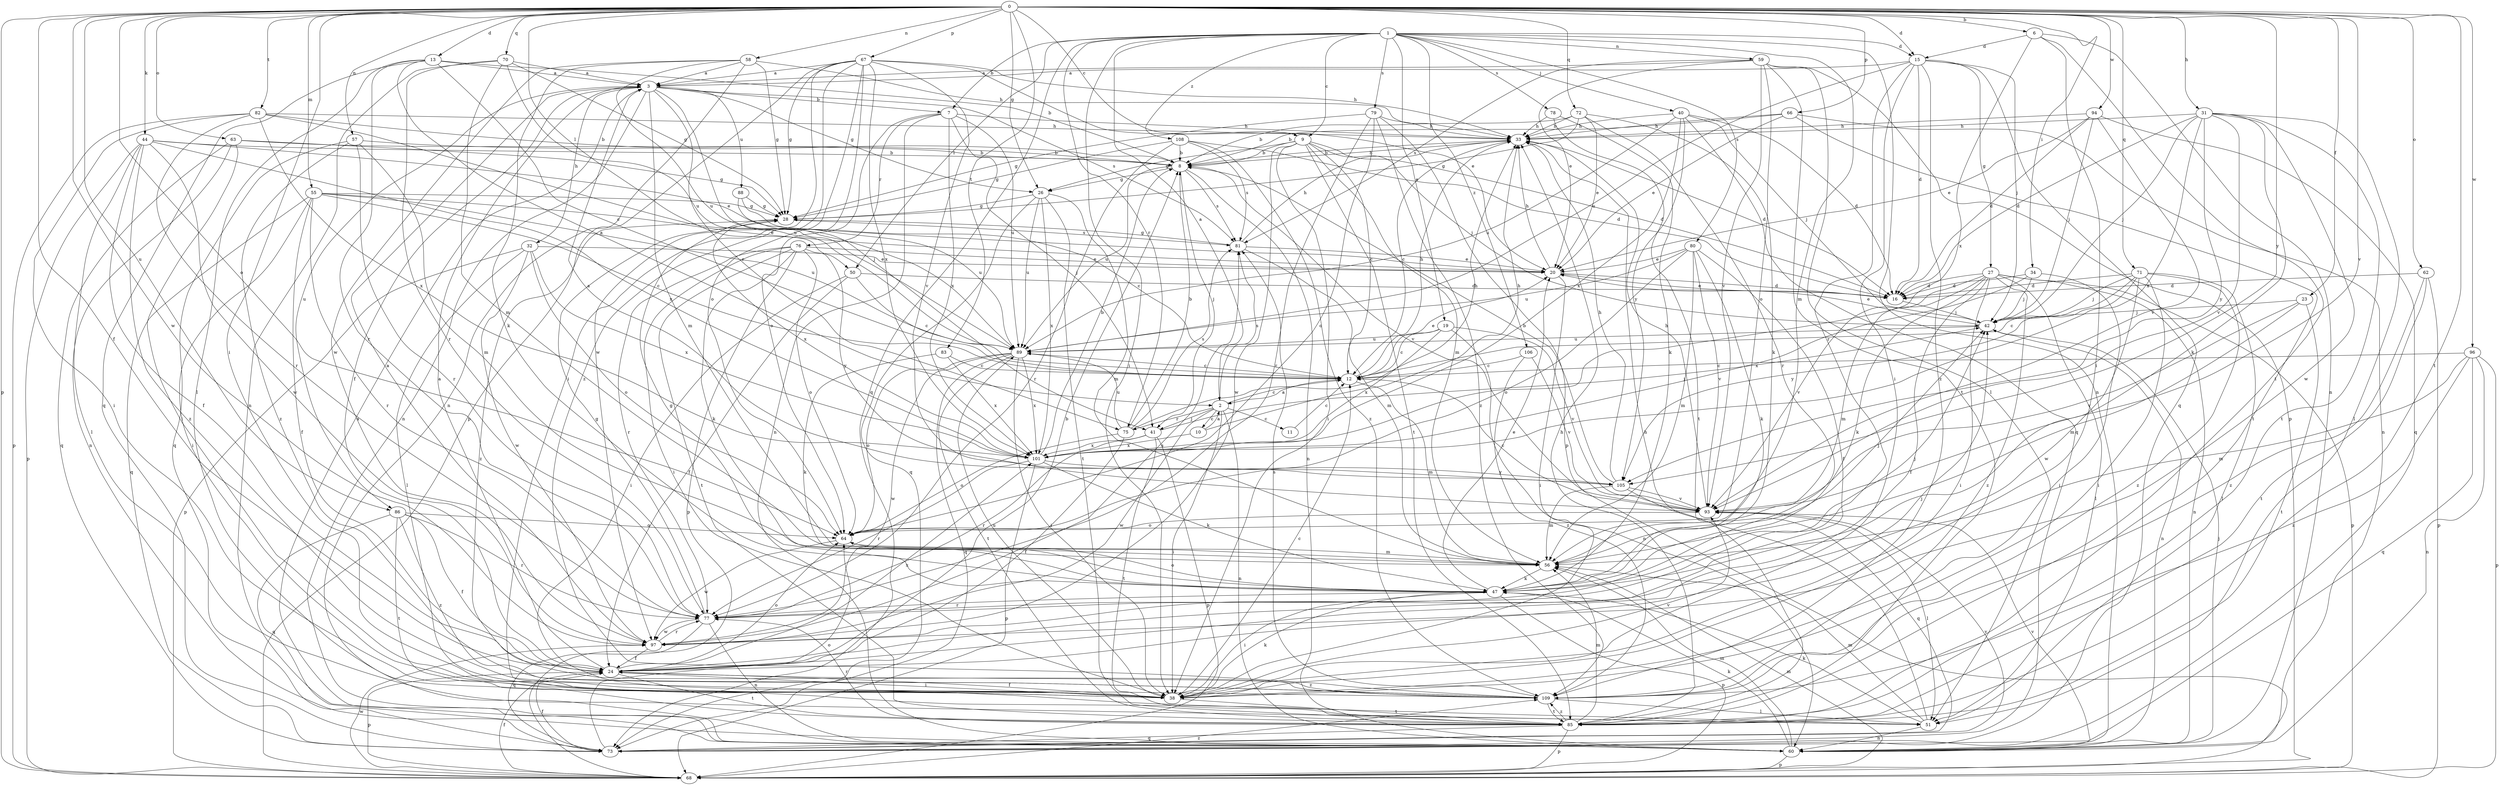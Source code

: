 strict digraph  {
0;
1;
2;
3;
6;
7;
8;
9;
10;
11;
12;
13;
15;
16;
19;
20;
23;
24;
26;
27;
28;
31;
32;
33;
34;
38;
40;
41;
42;
44;
47;
50;
51;
55;
56;
57;
58;
59;
60;
62;
63;
64;
66;
67;
68;
70;
71;
72;
73;
75;
76;
77;
78;
79;
80;
81;
82;
83;
85;
86;
88;
89;
93;
94;
96;
97;
101;
105;
106;
108;
109;
0 -> 6  [label=b];
0 -> 9  [label=c];
0 -> 13  [label=d];
0 -> 15  [label=d];
0 -> 23  [label=f];
0 -> 24  [label=f];
0 -> 26  [label=g];
0 -> 31  [label=h];
0 -> 34  [label=i];
0 -> 38  [label=i];
0 -> 44  [label=k];
0 -> 50  [label=l];
0 -> 55  [label=m];
0 -> 57  [label=n];
0 -> 58  [label=n];
0 -> 62  [label=o];
0 -> 63  [label=o];
0 -> 64  [label=o];
0 -> 66  [label=p];
0 -> 67  [label=p];
0 -> 68  [label=p];
0 -> 70  [label=q];
0 -> 71  [label=q];
0 -> 72  [label=q];
0 -> 82  [label=t];
0 -> 83  [label=t];
0 -> 85  [label=t];
0 -> 86  [label=u];
0 -> 93  [label=v];
0 -> 94  [label=w];
0 -> 96  [label=w];
0 -> 97  [label=w];
0 -> 105  [label=y];
1 -> 2  [label=a];
1 -> 7  [label=b];
1 -> 9  [label=c];
1 -> 15  [label=d];
1 -> 19  [label=e];
1 -> 38  [label=i];
1 -> 40  [label=j];
1 -> 50  [label=l];
1 -> 56  [label=m];
1 -> 59  [label=n];
1 -> 60  [label=n];
1 -> 73  [label=q];
1 -> 75  [label=r];
1 -> 78  [label=s];
1 -> 79  [label=s];
1 -> 80  [label=s];
1 -> 106  [label=z];
1 -> 108  [label=z];
2 -> 10  [label=c];
2 -> 11  [label=c];
2 -> 12  [label=c];
2 -> 38  [label=i];
2 -> 41  [label=j];
2 -> 60  [label=n];
2 -> 75  [label=r];
2 -> 81  [label=s];
2 -> 97  [label=w];
3 -> 7  [label=b];
3 -> 24  [label=f];
3 -> 26  [label=g];
3 -> 32  [label=h];
3 -> 41  [label=j];
3 -> 56  [label=m];
3 -> 60  [label=n];
3 -> 75  [label=r];
3 -> 81  [label=s];
3 -> 86  [label=u];
3 -> 88  [label=u];
6 -> 15  [label=d];
6 -> 38  [label=i];
6 -> 60  [label=n];
6 -> 85  [label=t];
6 -> 101  [label=x];
7 -> 33  [label=h];
7 -> 41  [label=j];
7 -> 60  [label=n];
7 -> 64  [label=o];
7 -> 76  [label=r];
7 -> 89  [label=u];
7 -> 101  [label=x];
8 -> 26  [label=g];
8 -> 33  [label=h];
8 -> 41  [label=j];
8 -> 60  [label=n];
8 -> 81  [label=s];
8 -> 89  [label=u];
8 -> 93  [label=v];
9 -> 8  [label=b];
9 -> 12  [label=c];
9 -> 16  [label=d];
9 -> 26  [label=g];
9 -> 38  [label=i];
9 -> 42  [label=j];
9 -> 56  [label=m];
9 -> 85  [label=t];
9 -> 97  [label=w];
10 -> 2  [label=a];
10 -> 33  [label=h];
10 -> 101  [label=x];
11 -> 12  [label=c];
12 -> 2  [label=a];
12 -> 20  [label=e];
12 -> 33  [label=h];
12 -> 56  [label=m];
13 -> 2  [label=a];
13 -> 3  [label=a];
13 -> 8  [label=b];
13 -> 12  [label=c];
13 -> 51  [label=l];
13 -> 73  [label=q];
13 -> 77  [label=r];
15 -> 3  [label=a];
15 -> 16  [label=d];
15 -> 27  [label=g];
15 -> 38  [label=i];
15 -> 42  [label=j];
15 -> 73  [label=q];
15 -> 77  [label=r];
15 -> 89  [label=u];
15 -> 109  [label=z];
16 -> 20  [label=e];
16 -> 42  [label=j];
19 -> 12  [label=c];
19 -> 60  [label=n];
19 -> 89  [label=u];
19 -> 93  [label=v];
19 -> 101  [label=x];
20 -> 16  [label=d];
20 -> 33  [label=h];
20 -> 38  [label=i];
23 -> 42  [label=j];
23 -> 56  [label=m];
23 -> 85  [label=t];
23 -> 93  [label=v];
24 -> 3  [label=a];
24 -> 8  [label=b];
24 -> 38  [label=i];
24 -> 42  [label=j];
24 -> 64  [label=o];
24 -> 68  [label=p];
24 -> 85  [label=t];
24 -> 101  [label=x];
24 -> 109  [label=z];
26 -> 28  [label=g];
26 -> 56  [label=m];
26 -> 73  [label=q];
26 -> 85  [label=t];
26 -> 89  [label=u];
26 -> 101  [label=x];
27 -> 16  [label=d];
27 -> 24  [label=f];
27 -> 38  [label=i];
27 -> 47  [label=k];
27 -> 51  [label=l];
27 -> 56  [label=m];
27 -> 60  [label=n];
27 -> 68  [label=p];
27 -> 93  [label=v];
27 -> 109  [label=z];
28 -> 81  [label=s];
28 -> 101  [label=x];
28 -> 109  [label=z];
31 -> 16  [label=d];
31 -> 33  [label=h];
31 -> 42  [label=j];
31 -> 47  [label=k];
31 -> 51  [label=l];
31 -> 85  [label=t];
31 -> 93  [label=v];
31 -> 97  [label=w];
31 -> 101  [label=x];
31 -> 105  [label=y];
32 -> 20  [label=e];
32 -> 51  [label=l];
32 -> 64  [label=o];
32 -> 68  [label=p];
32 -> 97  [label=w];
32 -> 101  [label=x];
33 -> 8  [label=b];
33 -> 12  [label=c];
33 -> 16  [label=d];
34 -> 16  [label=d];
34 -> 38  [label=i];
34 -> 42  [label=j];
34 -> 101  [label=x];
38 -> 12  [label=c];
38 -> 24  [label=f];
38 -> 47  [label=k];
38 -> 85  [label=t];
38 -> 89  [label=u];
38 -> 93  [label=v];
40 -> 16  [label=d];
40 -> 33  [label=h];
40 -> 42  [label=j];
40 -> 73  [label=q];
40 -> 89  [label=u];
40 -> 101  [label=x];
40 -> 105  [label=y];
41 -> 42  [label=j];
41 -> 68  [label=p];
41 -> 77  [label=r];
41 -> 85  [label=t];
41 -> 101  [label=x];
42 -> 20  [label=e];
42 -> 60  [label=n];
42 -> 89  [label=u];
44 -> 8  [label=b];
44 -> 20  [label=e];
44 -> 24  [label=f];
44 -> 51  [label=l];
44 -> 68  [label=p];
44 -> 97  [label=w];
44 -> 101  [label=x];
44 -> 109  [label=z];
47 -> 20  [label=e];
47 -> 28  [label=g];
47 -> 38  [label=i];
47 -> 42  [label=j];
47 -> 64  [label=o];
47 -> 68  [label=p];
47 -> 77  [label=r];
50 -> 12  [label=c];
50 -> 16  [label=d];
50 -> 24  [label=f];
50 -> 38  [label=i];
51 -> 33  [label=h];
51 -> 47  [label=k];
51 -> 56  [label=m];
51 -> 60  [label=n];
55 -> 12  [label=c];
55 -> 20  [label=e];
55 -> 24  [label=f];
55 -> 28  [label=g];
55 -> 38  [label=i];
55 -> 73  [label=q];
55 -> 77  [label=r];
55 -> 89  [label=u];
56 -> 42  [label=j];
56 -> 47  [label=k];
57 -> 8  [label=b];
57 -> 56  [label=m];
57 -> 73  [label=q];
57 -> 77  [label=r];
57 -> 109  [label=z];
58 -> 3  [label=a];
58 -> 28  [label=g];
58 -> 33  [label=h];
58 -> 47  [label=k];
58 -> 60  [label=n];
58 -> 89  [label=u];
58 -> 97  [label=w];
59 -> 3  [label=a];
59 -> 20  [label=e];
59 -> 51  [label=l];
59 -> 64  [label=o];
59 -> 68  [label=p];
59 -> 81  [label=s];
59 -> 85  [label=t];
59 -> 93  [label=v];
60 -> 3  [label=a];
60 -> 42  [label=j];
60 -> 47  [label=k];
60 -> 56  [label=m];
60 -> 68  [label=p];
60 -> 93  [label=v];
62 -> 16  [label=d];
62 -> 68  [label=p];
62 -> 85  [label=t];
62 -> 109  [label=z];
63 -> 8  [label=b];
63 -> 28  [label=g];
63 -> 38  [label=i];
63 -> 60  [label=n];
63 -> 73  [label=q];
64 -> 56  [label=m];
64 -> 97  [label=w];
66 -> 8  [label=b];
66 -> 20  [label=e];
66 -> 33  [label=h];
66 -> 60  [label=n];
66 -> 85  [label=t];
67 -> 3  [label=a];
67 -> 20  [label=e];
67 -> 28  [label=g];
67 -> 33  [label=h];
67 -> 38  [label=i];
67 -> 64  [label=o];
67 -> 68  [label=p];
67 -> 93  [label=v];
67 -> 97  [label=w];
67 -> 101  [label=x];
67 -> 109  [label=z];
68 -> 24  [label=f];
68 -> 56  [label=m];
68 -> 97  [label=w];
68 -> 109  [label=z];
70 -> 3  [label=a];
70 -> 28  [label=g];
70 -> 56  [label=m];
70 -> 60  [label=n];
70 -> 77  [label=r];
70 -> 89  [label=u];
71 -> 12  [label=c];
71 -> 16  [label=d];
71 -> 38  [label=i];
71 -> 42  [label=j];
71 -> 51  [label=l];
71 -> 97  [label=w];
71 -> 105  [label=y];
71 -> 109  [label=z];
72 -> 8  [label=b];
72 -> 20  [label=e];
72 -> 28  [label=g];
72 -> 33  [label=h];
72 -> 47  [label=k];
72 -> 77  [label=r];
73 -> 24  [label=f];
73 -> 64  [label=o];
73 -> 93  [label=v];
75 -> 8  [label=b];
75 -> 24  [label=f];
75 -> 33  [label=h];
75 -> 64  [label=o];
75 -> 81  [label=s];
75 -> 89  [label=u];
76 -> 20  [label=e];
76 -> 38  [label=i];
76 -> 47  [label=k];
76 -> 64  [label=o];
76 -> 68  [label=p];
76 -> 77  [label=r];
76 -> 85  [label=t];
76 -> 105  [label=y];
77 -> 28  [label=g];
77 -> 60  [label=n];
77 -> 73  [label=q];
77 -> 97  [label=w];
78 -> 33  [label=h];
78 -> 47  [label=k];
78 -> 85  [label=t];
79 -> 28  [label=g];
79 -> 33  [label=h];
79 -> 64  [label=o];
79 -> 68  [label=p];
79 -> 77  [label=r];
79 -> 109  [label=z];
80 -> 20  [label=e];
80 -> 24  [label=f];
80 -> 47  [label=k];
80 -> 56  [label=m];
80 -> 64  [label=o];
80 -> 89  [label=u];
80 -> 93  [label=v];
81 -> 20  [label=e];
81 -> 28  [label=g];
81 -> 33  [label=h];
81 -> 56  [label=m];
82 -> 8  [label=b];
82 -> 33  [label=h];
82 -> 38  [label=i];
82 -> 68  [label=p];
82 -> 77  [label=r];
82 -> 89  [label=u];
82 -> 101  [label=x];
83 -> 12  [label=c];
83 -> 47  [label=k];
83 -> 101  [label=x];
85 -> 33  [label=h];
85 -> 56  [label=m];
85 -> 68  [label=p];
85 -> 73  [label=q];
85 -> 77  [label=r];
85 -> 109  [label=z];
86 -> 24  [label=f];
86 -> 64  [label=o];
86 -> 73  [label=q];
86 -> 77  [label=r];
86 -> 85  [label=t];
86 -> 109  [label=z];
88 -> 12  [label=c];
88 -> 28  [label=g];
88 -> 89  [label=u];
89 -> 12  [label=c];
89 -> 38  [label=i];
89 -> 64  [label=o];
89 -> 73  [label=q];
89 -> 85  [label=t];
89 -> 97  [label=w];
89 -> 101  [label=x];
93 -> 12  [label=c];
93 -> 33  [label=h];
93 -> 51  [label=l];
93 -> 64  [label=o];
94 -> 16  [label=d];
94 -> 20  [label=e];
94 -> 33  [label=h];
94 -> 42  [label=j];
94 -> 73  [label=q];
94 -> 93  [label=v];
96 -> 12  [label=c];
96 -> 56  [label=m];
96 -> 60  [label=n];
96 -> 68  [label=p];
96 -> 73  [label=q];
96 -> 109  [label=z];
97 -> 3  [label=a];
97 -> 24  [label=f];
97 -> 77  [label=r];
97 -> 81  [label=s];
101 -> 8  [label=b];
101 -> 47  [label=k];
101 -> 68  [label=p];
101 -> 77  [label=r];
101 -> 105  [label=y];
105 -> 3  [label=a];
105 -> 8  [label=b];
105 -> 33  [label=h];
105 -> 56  [label=m];
105 -> 73  [label=q];
105 -> 93  [label=v];
106 -> 12  [label=c];
106 -> 93  [label=v];
106 -> 109  [label=z];
108 -> 8  [label=b];
108 -> 16  [label=d];
108 -> 28  [label=g];
108 -> 77  [label=r];
108 -> 81  [label=s];
108 -> 109  [label=z];
109 -> 51  [label=l];
109 -> 81  [label=s];
109 -> 85  [label=t];
}
